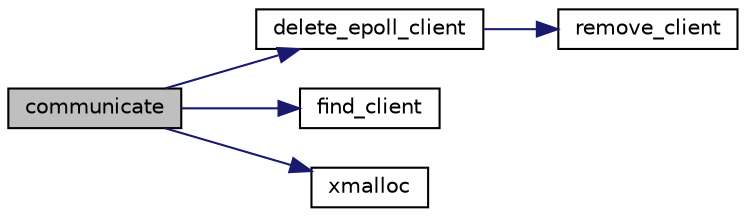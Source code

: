 digraph "communicate"
{
 // LATEX_PDF_SIZE
  edge [fontname="Helvetica",fontsize="10",labelfontname="Helvetica",labelfontsize="10"];
  node [fontname="Helvetica",fontsize="10",shape=record];
  rankdir="LR";
  Node1 [label="communicate",height=0.2,width=0.4,color="black", fillcolor="grey75", style="filled", fontcolor="black",tooltip=" "];
  Node1 -> Node2 [color="midnightblue",fontsize="10",style="solid",fontname="Helvetica"];
  Node2 [label="delete_epoll_client",height=0.2,width=0.4,color="black", fillcolor="white", style="filled",URL="$epoll-server_8c.html#a4ad7c04ec84b953113742e0cc9165f6a",tooltip=" "];
  Node2 -> Node3 [color="midnightblue",fontsize="10",style="solid",fontname="Helvetica"];
  Node3 [label="remove_client",height=0.2,width=0.4,color="black", fillcolor="white", style="filled",URL="$connection_8c.html#aaea386e40cdf0680e51181c541c4eccf",tooltip="Remove the client connection_t from the linked list connection."];
  Node1 -> Node4 [color="midnightblue",fontsize="10",style="solid",fontname="Helvetica"];
  Node4 [label="find_client",height=0.2,width=0.4,color="black", fillcolor="white", style="filled",URL="$connection_8c.html#aefccf8e7b43e39717455ca63ca6fa03c",tooltip="Find the connection_t element where the socket is equal to client sock."];
  Node1 -> Node5 [color="midnightblue",fontsize="10",style="solid",fontname="Helvetica"];
  Node5 [label="xmalloc",height=0.2,width=0.4,color="black", fillcolor="white", style="filled",URL="$epoll__server_2utils_2xalloc_8c.html#a42ccfa6fc49cc4ce90cc44cd05052490",tooltip="Malloc wrapper that exit on failure."];
}
